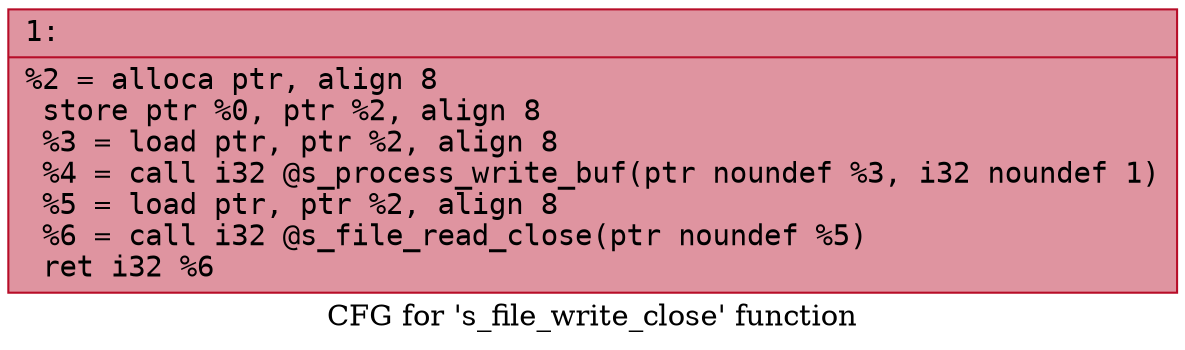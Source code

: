 digraph "CFG for 's_file_write_close' function" {
	label="CFG for 's_file_write_close' function";

	Node0x6000009a7700 [shape=record,color="#b70d28ff", style=filled, fillcolor="#b70d2870" fontname="Courier",label="{1:\l|  %2 = alloca ptr, align 8\l  store ptr %0, ptr %2, align 8\l  %3 = load ptr, ptr %2, align 8\l  %4 = call i32 @s_process_write_buf(ptr noundef %3, i32 noundef 1)\l  %5 = load ptr, ptr %2, align 8\l  %6 = call i32 @s_file_read_close(ptr noundef %5)\l  ret i32 %6\l}"];
}
